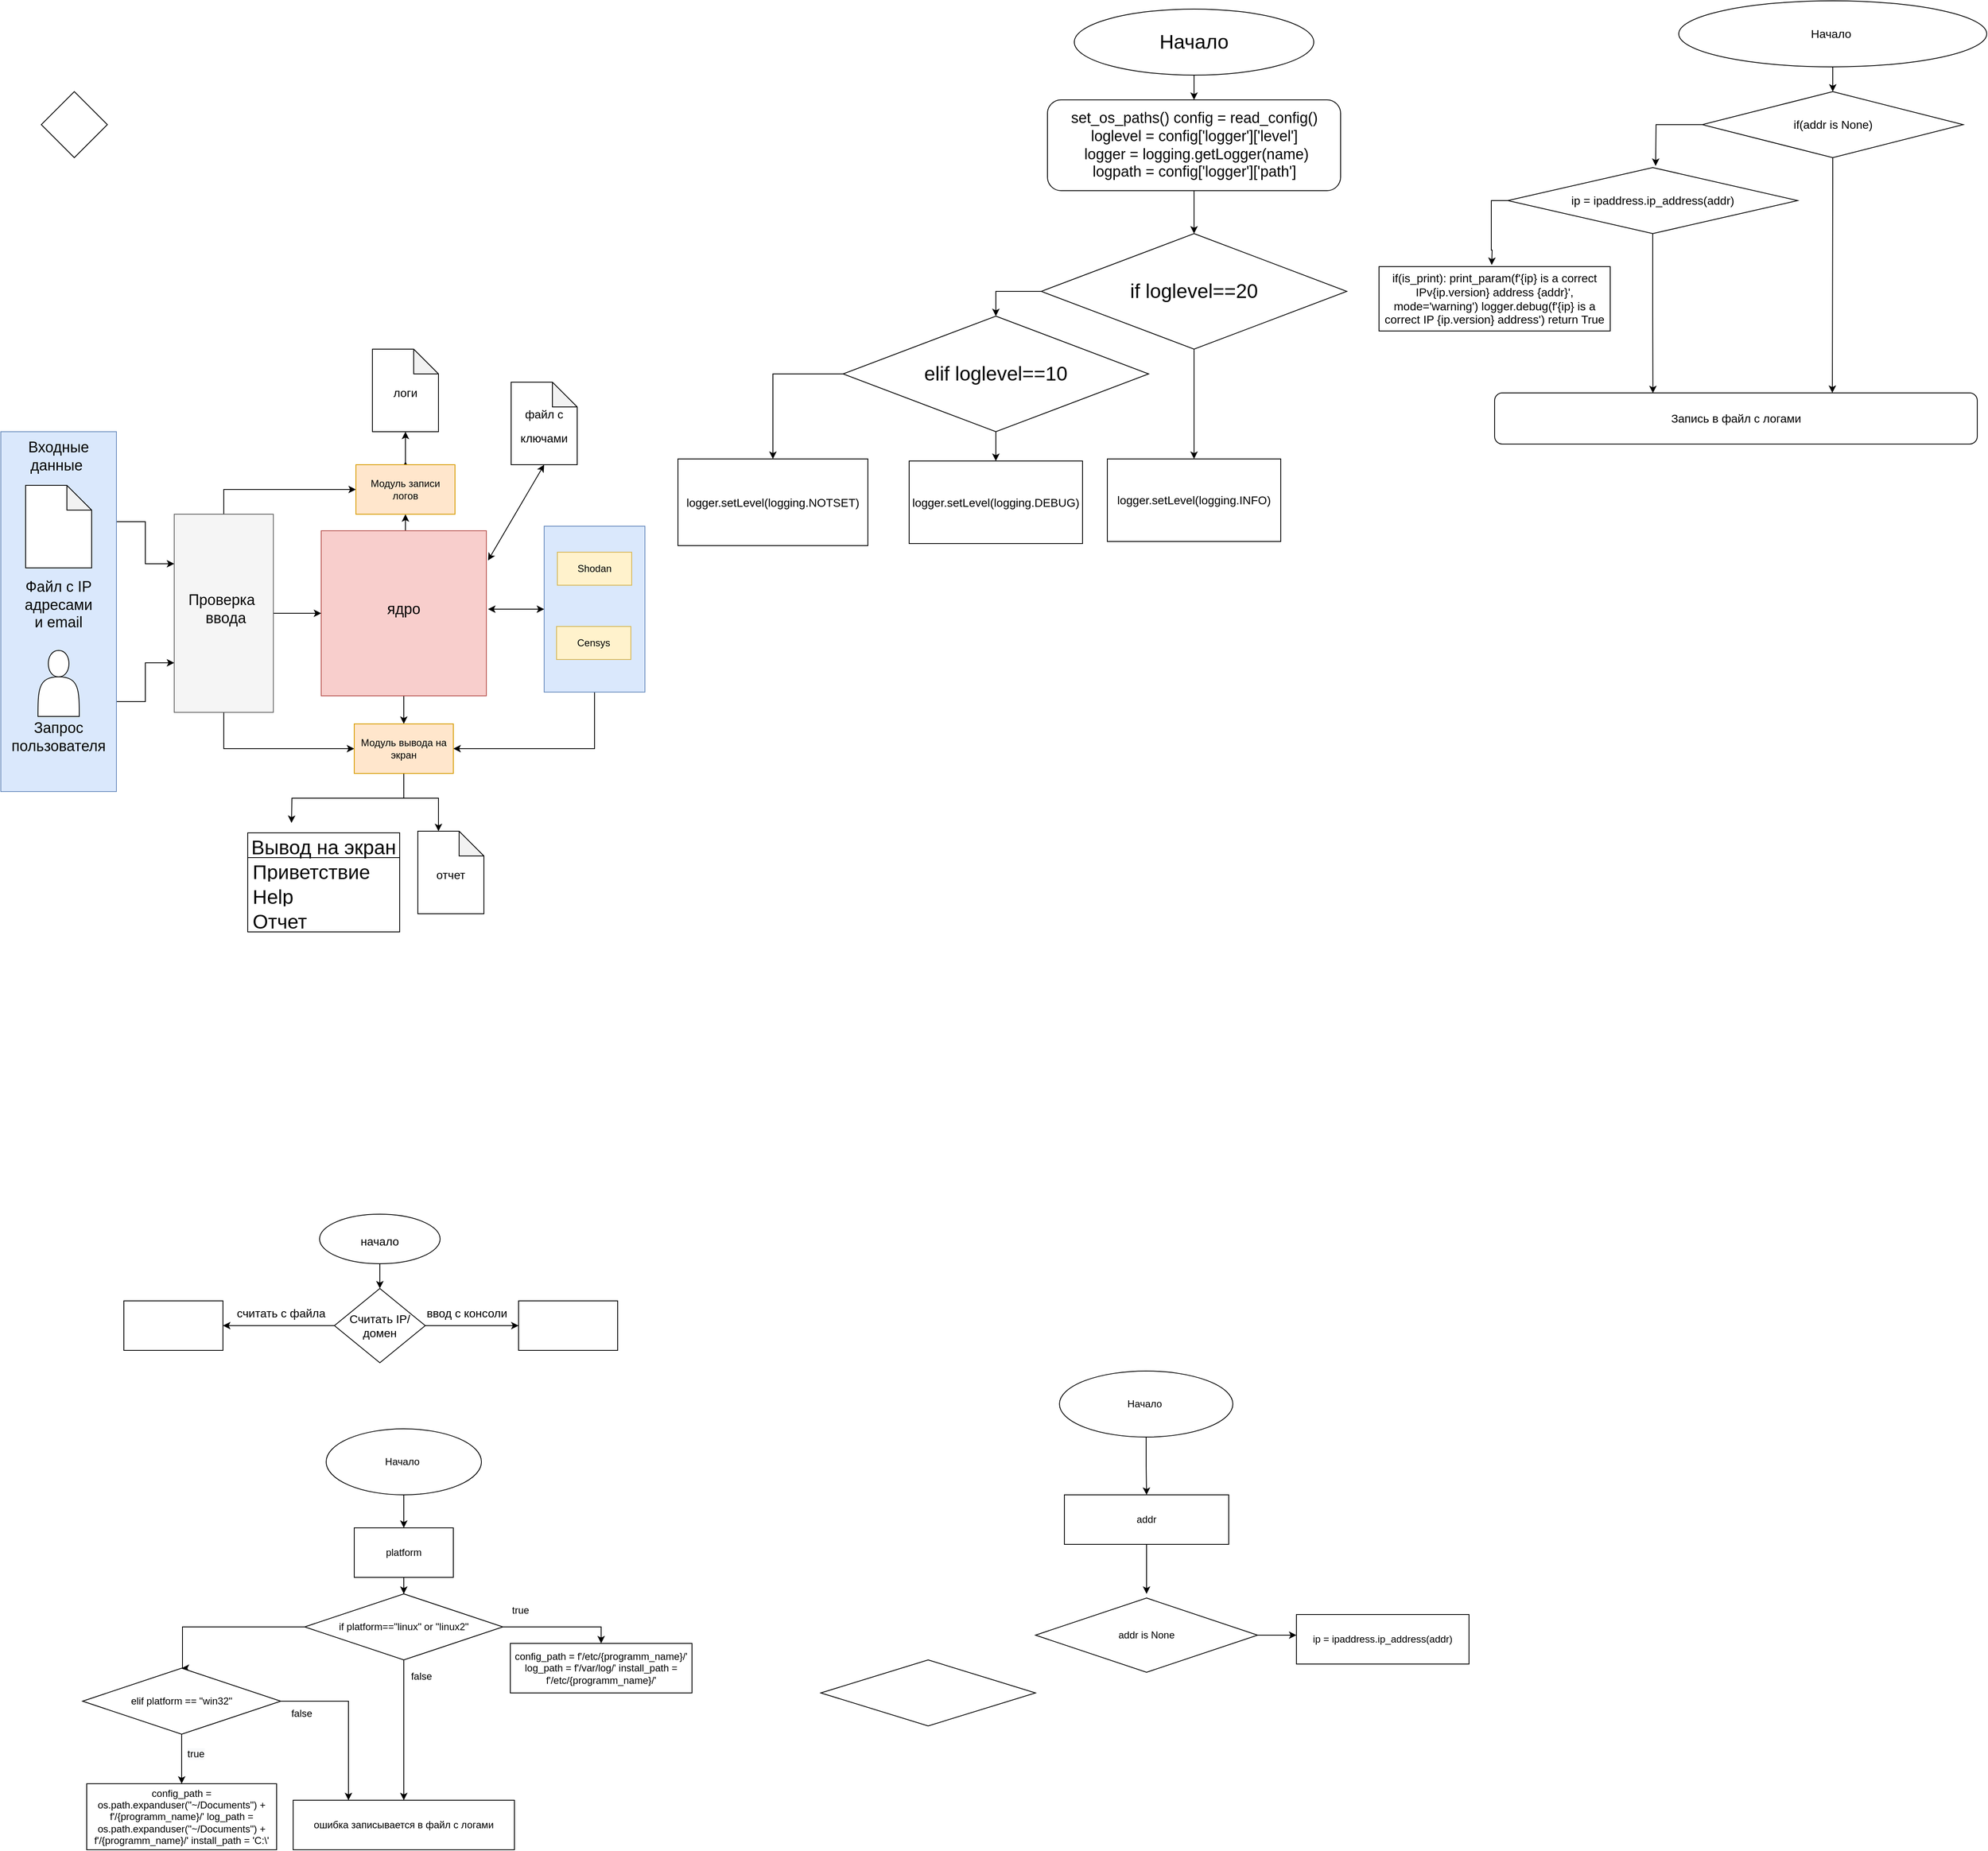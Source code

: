 <mxfile version="20.6.0" type="github">
  <diagram id="up5iI3iQv7PyqTdMi2UR" name="Страница 1">
    <mxGraphModel dx="1510" dy="781" grid="1" gridSize="10" guides="1" tooltips="1" connect="1" arrows="1" fold="1" page="1" pageScale="1" pageWidth="827" pageHeight="1169" math="0" shadow="0">
      <root>
        <mxCell id="0" />
        <mxCell id="1" parent="0" />
        <mxCell id="BEpcIF9MMtaA37C94ts3-64" style="edgeStyle=orthogonalEdgeStyle;rounded=0;orthogonalLoop=1;jettySize=auto;html=1;exitX=0.5;exitY=1;exitDx=0;exitDy=0;entryX=1;entryY=0.5;entryDx=0;entryDy=0;" edge="1" parent="1" source="BEpcIF9MMtaA37C94ts3-62" target="2HNQQZp9qXN_uULMF0lr-79">
          <mxGeometry relative="1" as="geometry" />
        </mxCell>
        <mxCell id="BEpcIF9MMtaA37C94ts3-62" value="" style="rounded=0;whiteSpace=wrap;html=1;fillColor=#dae8fc;strokeColor=#6c8ebf;" vertex="1" parent="1">
          <mxGeometry x="679" y="666.5" width="122" height="201" as="geometry" />
        </mxCell>
        <mxCell id="2HNQQZp9qXN_uULMF0lr-115" style="edgeStyle=orthogonalEdgeStyle;rounded=0;orthogonalLoop=1;jettySize=auto;html=1;exitX=1;exitY=0.75;exitDx=0;exitDy=0;entryX=0;entryY=0.75;entryDx=0;entryDy=0;fontSize=24;" parent="1" source="2HNQQZp9qXN_uULMF0lr-110" target="2HNQQZp9qXN_uULMF0lr-51" edge="1">
          <mxGeometry relative="1" as="geometry" />
        </mxCell>
        <mxCell id="2HNQQZp9qXN_uULMF0lr-125" style="edgeStyle=orthogonalEdgeStyle;rounded=0;orthogonalLoop=1;jettySize=auto;html=1;exitX=1;exitY=0.25;exitDx=0;exitDy=0;fontSize=14;entryX=0;entryY=0.25;entryDx=0;entryDy=0;" parent="1" source="2HNQQZp9qXN_uULMF0lr-110" target="2HNQQZp9qXN_uULMF0lr-51" edge="1">
          <mxGeometry relative="1" as="geometry">
            <mxPoint x="221.077" y="966" as="targetPoint" />
          </mxGeometry>
        </mxCell>
        <mxCell id="2HNQQZp9qXN_uULMF0lr-110" value="" style="rounded=0;whiteSpace=wrap;html=1;fontSize=24;fillColor=#dae8fc;strokeColor=#6c8ebf;" parent="1" vertex="1">
          <mxGeometry x="21" y="552" width="140" height="436" as="geometry" />
        </mxCell>
        <mxCell id="2HNQQZp9qXN_uULMF0lr-89" style="edgeStyle=orthogonalEdgeStyle;rounded=0;orthogonalLoop=1;jettySize=auto;html=1;fontSize=24;" parent="1" source="2HNQQZp9qXN_uULMF0lr-35" target="2HNQQZp9qXN_uULMF0lr-79" edge="1">
          <mxGeometry relative="1" as="geometry" />
        </mxCell>
        <mxCell id="BEpcIF9MMtaA37C94ts3-54" style="edgeStyle=orthogonalEdgeStyle;rounded=0;orthogonalLoop=1;jettySize=auto;html=1;exitX=0.5;exitY=0;exitDx=0;exitDy=0;entryX=0.5;entryY=1;entryDx=0;entryDy=0;" edge="1" parent="1" source="2HNQQZp9qXN_uULMF0lr-35" target="BEpcIF9MMtaA37C94ts3-52">
          <mxGeometry relative="1" as="geometry" />
        </mxCell>
        <mxCell id="2HNQQZp9qXN_uULMF0lr-35" value="" style="whiteSpace=wrap;html=1;aspect=fixed;fillColor=#f8cecc;strokeColor=#b85450;" parent="1" vertex="1">
          <mxGeometry x="409" y="672" width="200" height="200" as="geometry" />
        </mxCell>
        <mxCell id="2HNQQZp9qXN_uULMF0lr-36" value="" style="shape=note;whiteSpace=wrap;html=1;backgroundOutline=1;darkOpacity=0.05;" parent="1" vertex="1">
          <mxGeometry x="51" y="617" width="80" height="100" as="geometry" />
        </mxCell>
        <mxCell id="2HNQQZp9qXN_uULMF0lr-39" value="Shodan" style="rounded=0;whiteSpace=wrap;html=1;fillColor=#fff2cc;strokeColor=#d6b656;" parent="1" vertex="1">
          <mxGeometry x="695" y="698" width="90" height="40" as="geometry" />
        </mxCell>
        <mxCell id="2HNQQZp9qXN_uULMF0lr-40" value="Censys" style="rounded=0;whiteSpace=wrap;html=1;fillColor=#fff2cc;strokeColor=#d6b656;" parent="1" vertex="1">
          <mxGeometry x="694" y="788" width="90" height="40" as="geometry" />
        </mxCell>
        <mxCell id="2HNQQZp9qXN_uULMF0lr-46" value="" style="shape=actor;whiteSpace=wrap;html=1;" parent="1" vertex="1">
          <mxGeometry x="66" y="817" width="50" height="80" as="geometry" />
        </mxCell>
        <mxCell id="2HNQQZp9qXN_uULMF0lr-50" value="&lt;font style=&quot;font-size: 18px;&quot;&gt;Входные данные&amp;nbsp;&lt;/font&gt;" style="text;html=1;strokeColor=none;fillColor=none;align=center;verticalAlign=middle;whiteSpace=wrap;rounded=0;" parent="1" vertex="1">
          <mxGeometry x="61" y="567" width="60" height="30" as="geometry" />
        </mxCell>
        <mxCell id="2HNQQZp9qXN_uULMF0lr-91" style="edgeStyle=orthogonalEdgeStyle;rounded=0;orthogonalLoop=1;jettySize=auto;html=1;entryX=0;entryY=0.5;entryDx=0;entryDy=0;fontSize=24;" parent="1" source="2HNQQZp9qXN_uULMF0lr-51" target="2HNQQZp9qXN_uULMF0lr-79" edge="1">
          <mxGeometry relative="1" as="geometry">
            <Array as="points">
              <mxPoint x="291" y="936" />
            </Array>
          </mxGeometry>
        </mxCell>
        <mxCell id="2HNQQZp9qXN_uULMF0lr-116" style="edgeStyle=orthogonalEdgeStyle;rounded=0;orthogonalLoop=1;jettySize=auto;html=1;exitX=1;exitY=0.5;exitDx=0;exitDy=0;entryX=0;entryY=0.5;entryDx=0;entryDy=0;fontSize=24;" parent="1" source="2HNQQZp9qXN_uULMF0lr-51" target="2HNQQZp9qXN_uULMF0lr-35" edge="1">
          <mxGeometry relative="1" as="geometry" />
        </mxCell>
        <mxCell id="BEpcIF9MMtaA37C94ts3-53" style="edgeStyle=orthogonalEdgeStyle;rounded=0;orthogonalLoop=1;jettySize=auto;html=1;entryX=0;entryY=0.5;entryDx=0;entryDy=0;" edge="1" parent="1" source="2HNQQZp9qXN_uULMF0lr-51" target="BEpcIF9MMtaA37C94ts3-52">
          <mxGeometry relative="1" as="geometry">
            <Array as="points">
              <mxPoint x="291" y="622" />
            </Array>
          </mxGeometry>
        </mxCell>
        <mxCell id="2HNQQZp9qXN_uULMF0lr-51" value="" style="rounded=0;whiteSpace=wrap;html=1;fontSize=18;fillColor=#f5f5f5;fontColor=#333333;strokeColor=#666666;" parent="1" vertex="1">
          <mxGeometry x="231" y="652" width="120" height="240" as="geometry" />
        </mxCell>
        <mxCell id="2HNQQZp9qXN_uULMF0lr-52" value="Проверка&amp;nbsp; &amp;nbsp;ввода" style="text;html=1;strokeColor=none;fillColor=none;align=center;verticalAlign=middle;whiteSpace=wrap;rounded=0;fontSize=18;" parent="1" vertex="1">
          <mxGeometry x="261" y="752" width="60" height="30" as="geometry" />
        </mxCell>
        <mxCell id="2HNQQZp9qXN_uULMF0lr-53" value="Запрос пользователя&lt;br&gt;" style="text;html=1;strokeColor=none;fillColor=none;align=center;verticalAlign=middle;whiteSpace=wrap;rounded=0;fontSize=18;" parent="1" vertex="1">
          <mxGeometry x="61" y="907" width="60" height="30" as="geometry" />
        </mxCell>
        <mxCell id="2HNQQZp9qXN_uULMF0lr-54" value="Файл с IP адресами и email" style="text;html=1;strokeColor=none;fillColor=none;align=center;verticalAlign=middle;whiteSpace=wrap;rounded=0;fontSize=18;" parent="1" vertex="1">
          <mxGeometry x="61" y="747" width="60" height="30" as="geometry" />
        </mxCell>
        <mxCell id="2HNQQZp9qXN_uULMF0lr-56" value="ядро" style="text;html=1;strokeColor=none;fillColor=none;align=center;verticalAlign=middle;whiteSpace=wrap;rounded=0;fontSize=18;" parent="1" vertex="1">
          <mxGeometry x="479" y="752" width="60" height="30" as="geometry" />
        </mxCell>
        <mxCell id="2HNQQZp9qXN_uULMF0lr-105" style="edgeStyle=orthogonalEdgeStyle;rounded=0;orthogonalLoop=1;jettySize=auto;html=1;exitX=0.5;exitY=1;exitDx=0;exitDy=0;entryX=0.5;entryY=0;entryDx=0;entryDy=0;fontSize=24;" parent="1" source="2HNQQZp9qXN_uULMF0lr-79" edge="1">
          <mxGeometry relative="1" as="geometry">
            <mxPoint x="373" y="1026.0" as="targetPoint" />
          </mxGeometry>
        </mxCell>
        <mxCell id="DM3x3-8vK9B7Ih-X84AP-9" style="edgeStyle=orthogonalEdgeStyle;rounded=0;orthogonalLoop=1;jettySize=auto;html=1;entryX=0;entryY=0;entryDx=25;entryDy=0;entryPerimeter=0;" parent="1" source="2HNQQZp9qXN_uULMF0lr-79" target="DM3x3-8vK9B7Ih-X84AP-6" edge="1">
          <mxGeometry relative="1" as="geometry">
            <Array as="points">
              <mxPoint x="509" y="996" />
              <mxPoint x="551" y="996" />
              <mxPoint x="551" y="1036" />
            </Array>
          </mxGeometry>
        </mxCell>
        <mxCell id="2HNQQZp9qXN_uULMF0lr-79" value="Модуль вывода на экран" style="rounded=0;whiteSpace=wrap;html=1;fontSize=12;fillColor=#ffe6cc;strokeColor=#d79b00;" parent="1" vertex="1">
          <mxGeometry x="449" y="906" width="120" height="60" as="geometry" />
        </mxCell>
        <mxCell id="2HNQQZp9qXN_uULMF0lr-101" value="Вывод на экран" style="swimlane;fontStyle=0;childLayout=stackLayout;horizontal=1;startSize=30;horizontalStack=0;resizeParent=1;resizeParentMax=0;resizeLast=0;collapsible=1;marginBottom=0;fontSize=24;" parent="1" vertex="1">
          <mxGeometry x="320" y="1038" width="184" height="120" as="geometry" />
        </mxCell>
        <mxCell id="2HNQQZp9qXN_uULMF0lr-102" value="Приветствие" style="text;strokeColor=none;fillColor=none;align=left;verticalAlign=middle;spacingLeft=4;spacingRight=4;overflow=hidden;points=[[0,0.5],[1,0.5]];portConstraint=eastwest;rotatable=0;fontSize=24;" parent="2HNQQZp9qXN_uULMF0lr-101" vertex="1">
          <mxGeometry y="30" width="184" height="30" as="geometry" />
        </mxCell>
        <mxCell id="2HNQQZp9qXN_uULMF0lr-103" value="Help" style="text;strokeColor=none;fillColor=none;align=left;verticalAlign=middle;spacingLeft=4;spacingRight=4;overflow=hidden;points=[[0,0.5],[1,0.5]];portConstraint=eastwest;rotatable=0;fontSize=24;" parent="2HNQQZp9qXN_uULMF0lr-101" vertex="1">
          <mxGeometry y="60" width="184" height="30" as="geometry" />
        </mxCell>
        <mxCell id="2HNQQZp9qXN_uULMF0lr-104" value="Отчет" style="text;strokeColor=none;fillColor=none;align=left;verticalAlign=middle;spacingLeft=4;spacingRight=4;overflow=hidden;points=[[0,0.5],[1,0.5]];portConstraint=eastwest;rotatable=0;fontSize=24;" parent="2HNQQZp9qXN_uULMF0lr-101" vertex="1">
          <mxGeometry y="90" width="184" height="30" as="geometry" />
        </mxCell>
        <mxCell id="2HNQQZp9qXN_uULMF0lr-111" value="&lt;font style=&quot;font-size: 14px;&quot;&gt;файл с ключами&lt;/font&gt;" style="shape=note;whiteSpace=wrap;html=1;backgroundOutline=1;darkOpacity=0.05;fontSize=24;" parent="1" vertex="1">
          <mxGeometry x="639" y="492" width="80" height="100" as="geometry" />
        </mxCell>
        <mxCell id="2HNQQZp9qXN_uULMF0lr-123" value="" style="endArrow=classic;startArrow=classic;html=1;rounded=0;entryX=0.5;entryY=1;entryDx=0;entryDy=0;entryPerimeter=0;" parent="1" target="2HNQQZp9qXN_uULMF0lr-111" edge="1">
          <mxGeometry width="50" height="50" relative="1" as="geometry">
            <mxPoint x="611" y="708" as="sourcePoint" />
            <mxPoint x="901.0" y="722" as="targetPoint" />
            <Array as="points" />
          </mxGeometry>
        </mxCell>
        <mxCell id="2HNQQZp9qXN_uULMF0lr-140" style="edgeStyle=orthogonalEdgeStyle;rounded=0;orthogonalLoop=1;jettySize=auto;html=1;fontSize=14;" parent="1" source="2HNQQZp9qXN_uULMF0lr-136" target="2HNQQZp9qXN_uULMF0lr-139" edge="1">
          <mxGeometry relative="1" as="geometry" />
        </mxCell>
        <mxCell id="2HNQQZp9qXN_uULMF0lr-136" value="&lt;font style=&quot;font-size: 14px;&quot;&gt;начало&lt;/font&gt;" style="ellipse;whiteSpace=wrap;html=1;fontSize=24;" parent="1" vertex="1">
          <mxGeometry x="407" y="1500" width="146" height="60" as="geometry" />
        </mxCell>
        <mxCell id="2HNQQZp9qXN_uULMF0lr-143" style="edgeStyle=orthogonalEdgeStyle;rounded=0;orthogonalLoop=1;jettySize=auto;html=1;exitX=1;exitY=0.5;exitDx=0;exitDy=0;fontSize=14;" parent="1" source="2HNQQZp9qXN_uULMF0lr-139" target="2HNQQZp9qXN_uULMF0lr-142" edge="1">
          <mxGeometry relative="1" as="geometry" />
        </mxCell>
        <mxCell id="2HNQQZp9qXN_uULMF0lr-144" style="edgeStyle=orthogonalEdgeStyle;rounded=0;orthogonalLoop=1;jettySize=auto;html=1;exitX=0;exitY=0.5;exitDx=0;exitDy=0;fontSize=14;" parent="1" source="2HNQQZp9qXN_uULMF0lr-139" target="2HNQQZp9qXN_uULMF0lr-141" edge="1">
          <mxGeometry relative="1" as="geometry" />
        </mxCell>
        <mxCell id="2HNQQZp9qXN_uULMF0lr-139" value="Считать IP/ домен" style="rhombus;whiteSpace=wrap;html=1;fontSize=14;" parent="1" vertex="1">
          <mxGeometry x="425" y="1590" width="110" height="90" as="geometry" />
        </mxCell>
        <mxCell id="2HNQQZp9qXN_uULMF0lr-141" value="" style="rounded=0;whiteSpace=wrap;html=1;fontSize=14;" parent="1" vertex="1">
          <mxGeometry x="170" y="1605" width="120" height="60" as="geometry" />
        </mxCell>
        <mxCell id="2HNQQZp9qXN_uULMF0lr-142" value="" style="rounded=0;whiteSpace=wrap;html=1;fontSize=14;" parent="1" vertex="1">
          <mxGeometry x="648" y="1605" width="120" height="60" as="geometry" />
        </mxCell>
        <mxCell id="2HNQQZp9qXN_uULMF0lr-145" value="ввод с консоли" style="text;html=1;align=center;verticalAlign=middle;resizable=0;points=[];autosize=1;strokeColor=none;fillColor=none;fontSize=14;" parent="1" vertex="1">
          <mxGeometry x="525" y="1605" width="120" height="30" as="geometry" />
        </mxCell>
        <mxCell id="2HNQQZp9qXN_uULMF0lr-146" value="считать с файла" style="text;html=1;align=center;verticalAlign=middle;resizable=0;points=[];autosize=1;strokeColor=none;fillColor=none;fontSize=14;" parent="1" vertex="1">
          <mxGeometry x="295" y="1605" width="130" height="30" as="geometry" />
        </mxCell>
        <mxCell id="DM3x3-8vK9B7Ih-X84AP-6" value="&lt;font style=&quot;font-size: 14px;&quot;&gt;отчет&lt;/font&gt;" style="shape=note;whiteSpace=wrap;html=1;backgroundOutline=1;darkOpacity=0.05;fontSize=24;" parent="1" vertex="1">
          <mxGeometry x="526" y="1036" width="80" height="100" as="geometry" />
        </mxCell>
        <mxCell id="BEpcIF9MMtaA37C94ts3-4" style="edgeStyle=orthogonalEdgeStyle;rounded=0;orthogonalLoop=1;jettySize=auto;html=1;entryX=0.5;entryY=0;entryDx=0;entryDy=0;" edge="1" parent="1" source="BEpcIF9MMtaA37C94ts3-1" target="BEpcIF9MMtaA37C94ts3-2">
          <mxGeometry relative="1" as="geometry" />
        </mxCell>
        <mxCell id="BEpcIF9MMtaA37C94ts3-1" value="Начало&amp;nbsp;" style="ellipse;whiteSpace=wrap;html=1;" vertex="1" parent="1">
          <mxGeometry x="415" y="1760" width="188" height="80" as="geometry" />
        </mxCell>
        <mxCell id="BEpcIF9MMtaA37C94ts3-5" style="edgeStyle=orthogonalEdgeStyle;rounded=0;orthogonalLoop=1;jettySize=auto;html=1;" edge="1" parent="1" source="BEpcIF9MMtaA37C94ts3-2" target="BEpcIF9MMtaA37C94ts3-3">
          <mxGeometry relative="1" as="geometry" />
        </mxCell>
        <mxCell id="BEpcIF9MMtaA37C94ts3-2" value="platform" style="rounded=0;whiteSpace=wrap;html=1;" vertex="1" parent="1">
          <mxGeometry x="449" y="1880" width="120" height="60" as="geometry" />
        </mxCell>
        <mxCell id="BEpcIF9MMtaA37C94ts3-8" style="edgeStyle=orthogonalEdgeStyle;rounded=0;orthogonalLoop=1;jettySize=auto;html=1;entryX=0.5;entryY=0;entryDx=0;entryDy=0;" edge="1" parent="1" source="BEpcIF9MMtaA37C94ts3-3">
          <mxGeometry relative="1" as="geometry">
            <mxPoint x="240.0" y="2050" as="targetPoint" />
            <Array as="points">
              <mxPoint x="241" y="2000" />
            </Array>
          </mxGeometry>
        </mxCell>
        <mxCell id="BEpcIF9MMtaA37C94ts3-13" style="edgeStyle=orthogonalEdgeStyle;rounded=0;orthogonalLoop=1;jettySize=auto;html=1;entryX=0.5;entryY=0;entryDx=0;entryDy=0;" edge="1" parent="1" source="BEpcIF9MMtaA37C94ts3-3" target="BEpcIF9MMtaA37C94ts3-10">
          <mxGeometry relative="1" as="geometry" />
        </mxCell>
        <mxCell id="BEpcIF9MMtaA37C94ts3-33" style="edgeStyle=orthogonalEdgeStyle;rounded=0;orthogonalLoop=1;jettySize=auto;html=1;entryX=0.5;entryY=0;entryDx=0;entryDy=0;" edge="1" parent="1" source="BEpcIF9MMtaA37C94ts3-3" target="BEpcIF9MMtaA37C94ts3-18">
          <mxGeometry relative="1" as="geometry" />
        </mxCell>
        <mxCell id="BEpcIF9MMtaA37C94ts3-3" value="if platform==&quot;linux&quot; or &quot;linux2&quot;" style="rhombus;whiteSpace=wrap;html=1;" vertex="1" parent="1">
          <mxGeometry x="389" y="1960" width="240" height="80" as="geometry" />
        </mxCell>
        <mxCell id="BEpcIF9MMtaA37C94ts3-34" style="edgeStyle=orthogonalEdgeStyle;rounded=0;orthogonalLoop=1;jettySize=auto;html=1;exitX=0.5;exitY=1;exitDx=0;exitDy=0;entryX=0.5;entryY=0;entryDx=0;entryDy=0;" edge="1" parent="1" source="BEpcIF9MMtaA37C94ts3-7" target="BEpcIF9MMtaA37C94ts3-29">
          <mxGeometry relative="1" as="geometry" />
        </mxCell>
        <mxCell id="BEpcIF9MMtaA37C94ts3-36" style="edgeStyle=orthogonalEdgeStyle;rounded=0;orthogonalLoop=1;jettySize=auto;html=1;exitX=1;exitY=0.5;exitDx=0;exitDy=0;entryX=0.25;entryY=0;entryDx=0;entryDy=0;" edge="1" parent="1" source="BEpcIF9MMtaA37C94ts3-7" target="BEpcIF9MMtaA37C94ts3-18">
          <mxGeometry relative="1" as="geometry">
            <mxPoint x="450" y="2160" as="targetPoint" />
          </mxGeometry>
        </mxCell>
        <mxCell id="BEpcIF9MMtaA37C94ts3-7" value="elif platform == &quot;win32&quot;" style="rhombus;whiteSpace=wrap;html=1;" vertex="1" parent="1">
          <mxGeometry x="120" y="2050" width="240" height="80" as="geometry" />
        </mxCell>
        <mxCell id="BEpcIF9MMtaA37C94ts3-10" value="config_path = f&#39;/etc/{programm_name}/&#39; log_path = f&#39;/var/log/&#39; install_path = f&#39;/etc/{programm_name}/&#39;" style="rounded=0;whiteSpace=wrap;html=1;" vertex="1" parent="1">
          <mxGeometry x="638" y="2020" width="220" height="60" as="geometry" />
        </mxCell>
        <mxCell id="BEpcIF9MMtaA37C94ts3-18" value="ошибка записывается в файл с логами" style="rounded=0;whiteSpace=wrap;html=1;" vertex="1" parent="1">
          <mxGeometry x="375" y="2210" width="268" height="60" as="geometry" />
        </mxCell>
        <mxCell id="BEpcIF9MMtaA37C94ts3-29" value="config_path = os.path.expanduser(&quot;~/Documents&quot;) + f&#39;/{programm_name}/&#39; log_path = os.path.expanduser(&quot;~/Documents&quot;) + f&#39;/{programm_name}/&#39; install_path = &#39;C:\\&#39;" style="rounded=0;whiteSpace=wrap;html=1;" vertex="1" parent="1">
          <mxGeometry x="125" y="2190" width="230" height="80" as="geometry" />
        </mxCell>
        <mxCell id="BEpcIF9MMtaA37C94ts3-37" value="false" style="text;html=1;align=center;verticalAlign=middle;resizable=0;points=[];autosize=1;strokeColor=none;fillColor=none;" vertex="1" parent="1">
          <mxGeometry x="505" y="2045" width="50" height="30" as="geometry" />
        </mxCell>
        <mxCell id="BEpcIF9MMtaA37C94ts3-39" value="true" style="text;html=1;align=center;verticalAlign=middle;resizable=0;points=[];autosize=1;strokeColor=none;fillColor=none;" vertex="1" parent="1">
          <mxGeometry x="630" y="1965" width="40" height="30" as="geometry" />
        </mxCell>
        <mxCell id="BEpcIF9MMtaA37C94ts3-40" value="false" style="text;html=1;align=center;verticalAlign=middle;resizable=0;points=[];autosize=1;strokeColor=none;fillColor=none;" vertex="1" parent="1">
          <mxGeometry x="360" y="2090" width="50" height="30" as="geometry" />
        </mxCell>
        <mxCell id="BEpcIF9MMtaA37C94ts3-42" value="&lt;span style=&quot;color: rgb(0, 0, 0); font-family: Helvetica; font-size: 12px; font-style: normal; font-variant-ligatures: normal; font-variant-caps: normal; font-weight: 400; letter-spacing: normal; orphans: 2; text-align: center; text-indent: 0px; text-transform: none; widows: 2; word-spacing: 0px; -webkit-text-stroke-width: 0px; background-color: rgb(248, 249, 250); text-decoration-thickness: initial; text-decoration-style: initial; text-decoration-color: initial; float: none; display: inline !important;&quot;&gt;true&lt;/span&gt;" style="text;whiteSpace=wrap;html=1;" vertex="1" parent="1">
          <mxGeometry x="245" y="2140" width="50" height="40" as="geometry" />
        </mxCell>
        <mxCell id="BEpcIF9MMtaA37C94ts3-46" style="edgeStyle=orthogonalEdgeStyle;rounded=0;orthogonalLoop=1;jettySize=auto;html=1;entryX=0.5;entryY=0;entryDx=0;entryDy=0;" edge="1" parent="1" source="BEpcIF9MMtaA37C94ts3-43" target="BEpcIF9MMtaA37C94ts3-45">
          <mxGeometry relative="1" as="geometry" />
        </mxCell>
        <mxCell id="BEpcIF9MMtaA37C94ts3-43" value="Начало&amp;nbsp;" style="ellipse;whiteSpace=wrap;html=1;" vertex="1" parent="1">
          <mxGeometry x="1303" y="1690" width="210" height="80" as="geometry" />
        </mxCell>
        <mxCell id="BEpcIF9MMtaA37C94ts3-49" value="" style="edgeStyle=orthogonalEdgeStyle;rounded=0;orthogonalLoop=1;jettySize=auto;html=1;" edge="1" parent="1" target="BEpcIF9MMtaA37C94ts3-48">
          <mxGeometry relative="1" as="geometry">
            <mxPoint x="1408.471" y="2049.99" as="sourcePoint" />
            <Array as="points">
              <mxPoint x="1408" y="2010" />
            </Array>
          </mxGeometry>
        </mxCell>
        <mxCell id="BEpcIF9MMtaA37C94ts3-44" value="addr is None" style="rhombus;whiteSpace=wrap;html=1;" vertex="1" parent="1">
          <mxGeometry x="1274" y="1965" width="269" height="90" as="geometry" />
        </mxCell>
        <mxCell id="BEpcIF9MMtaA37C94ts3-47" style="edgeStyle=orthogonalEdgeStyle;rounded=0;orthogonalLoop=1;jettySize=auto;html=1;entryX=0.5;entryY=0;entryDx=0;entryDy=0;" edge="1" parent="1" source="BEpcIF9MMtaA37C94ts3-45">
          <mxGeometry relative="1" as="geometry">
            <mxPoint x="1408.5" y="1960" as="targetPoint" />
          </mxGeometry>
        </mxCell>
        <mxCell id="BEpcIF9MMtaA37C94ts3-45" value="addr" style="rounded=0;whiteSpace=wrap;html=1;" vertex="1" parent="1">
          <mxGeometry x="1309" y="1840" width="199" height="60" as="geometry" />
        </mxCell>
        <mxCell id="BEpcIF9MMtaA37C94ts3-48" value="ip = ipaddress.ip_address(addr)" style="whiteSpace=wrap;html=1;" vertex="1" parent="1">
          <mxGeometry x="1590" y="1985" width="209" height="60" as="geometry" />
        </mxCell>
        <mxCell id="BEpcIF9MMtaA37C94ts3-50" value="" style="rhombus;whiteSpace=wrap;html=1;" vertex="1" parent="1">
          <mxGeometry x="1014" y="2040" width="260" height="80" as="geometry" />
        </mxCell>
        <mxCell id="BEpcIF9MMtaA37C94ts3-51" value="&lt;font style=&quot;font-size: 14px;&quot;&gt;&lt;font style=&quot;vertical-align: inherit;&quot;&gt;&lt;font style=&quot;vertical-align: inherit;&quot;&gt;логи&lt;/font&gt;&lt;/font&gt;&lt;/font&gt;" style="shape=note;whiteSpace=wrap;html=1;backgroundOutline=1;darkOpacity=0.05;fontSize=24;" vertex="1" parent="1">
          <mxGeometry x="471" y="452" width="80" height="100" as="geometry" />
        </mxCell>
        <mxCell id="BEpcIF9MMtaA37C94ts3-57" style="edgeStyle=orthogonalEdgeStyle;rounded=0;orthogonalLoop=1;jettySize=auto;html=1;exitX=0.5;exitY=0;exitDx=0;exitDy=0;" edge="1" parent="1" source="BEpcIF9MMtaA37C94ts3-52">
          <mxGeometry relative="1" as="geometry">
            <mxPoint x="511" y="588.0" as="targetPoint" />
          </mxGeometry>
        </mxCell>
        <mxCell id="BEpcIF9MMtaA37C94ts3-58" style="edgeStyle=orthogonalEdgeStyle;rounded=0;orthogonalLoop=1;jettySize=auto;html=1;exitX=0.5;exitY=0;exitDx=0;exitDy=0;entryX=0.5;entryY=1;entryDx=0;entryDy=0;entryPerimeter=0;" edge="1" parent="1" source="BEpcIF9MMtaA37C94ts3-52" target="BEpcIF9MMtaA37C94ts3-51">
          <mxGeometry relative="1" as="geometry" />
        </mxCell>
        <mxCell id="BEpcIF9MMtaA37C94ts3-52" value="Модуль записи логов" style="rounded=0;whiteSpace=wrap;html=1;fontSize=12;fillColor=#ffe6cc;strokeColor=#d79b00;" vertex="1" parent="1">
          <mxGeometry x="451" y="592" width="120" height="60" as="geometry" />
        </mxCell>
        <mxCell id="BEpcIF9MMtaA37C94ts3-63" value="" style="endArrow=classic;startArrow=classic;html=1;rounded=0;entryX=0;entryY=0.5;entryDx=0;entryDy=0;" edge="1" parent="1" target="BEpcIF9MMtaA37C94ts3-62">
          <mxGeometry width="50" height="50" relative="1" as="geometry">
            <mxPoint x="611" y="767" as="sourcePoint" />
            <mxPoint x="671" y="738" as="targetPoint" />
          </mxGeometry>
        </mxCell>
        <mxCell id="BEpcIF9MMtaA37C94ts3-70" style="edgeStyle=orthogonalEdgeStyle;rounded=0;orthogonalLoop=1;jettySize=auto;html=1;entryX=0.5;entryY=0;entryDx=0;entryDy=0;" edge="1" parent="1" source="BEpcIF9MMtaA37C94ts3-65" target="BEpcIF9MMtaA37C94ts3-66">
          <mxGeometry relative="1" as="geometry" />
        </mxCell>
        <mxCell id="BEpcIF9MMtaA37C94ts3-65" value="&lt;font style=&quot;font-size: 24px;&quot;&gt;Начало&lt;/font&gt;" style="ellipse;whiteSpace=wrap;html=1;" vertex="1" parent="1">
          <mxGeometry x="1321" y="40" width="290" height="80" as="geometry" />
        </mxCell>
        <mxCell id="BEpcIF9MMtaA37C94ts3-74" style="edgeStyle=orthogonalEdgeStyle;rounded=0;orthogonalLoop=1;jettySize=auto;html=1;exitX=0.5;exitY=1;exitDx=0;exitDy=0;" edge="1" parent="1" source="BEpcIF9MMtaA37C94ts3-66" target="BEpcIF9MMtaA37C94ts3-67">
          <mxGeometry relative="1" as="geometry" />
        </mxCell>
        <mxCell id="BEpcIF9MMtaA37C94ts3-66" value="&lt;font style=&quot;font-size: 18px;&quot;&gt;set_os_paths() config = read_config() &lt;br&gt;loglevel = config[&#39;logger&#39;][&#39;level&#39;]&lt;br&gt;&amp;nbsp;logger = logging.getLogger(name) &lt;br&gt;logpath = config[&#39;logger&#39;][&#39;path&#39;]&lt;/font&gt;" style="rounded=1;whiteSpace=wrap;html=1;" vertex="1" parent="1">
          <mxGeometry x="1288.5" y="150" width="355" height="110" as="geometry" />
        </mxCell>
        <mxCell id="BEpcIF9MMtaA37C94ts3-75" style="edgeStyle=orthogonalEdgeStyle;rounded=0;orthogonalLoop=1;jettySize=auto;html=1;exitX=0;exitY=0.5;exitDx=0;exitDy=0;entryX=0.5;entryY=0;entryDx=0;entryDy=0;" edge="1" parent="1" source="BEpcIF9MMtaA37C94ts3-67" target="BEpcIF9MMtaA37C94ts3-68">
          <mxGeometry relative="1" as="geometry" />
        </mxCell>
        <mxCell id="BEpcIF9MMtaA37C94ts3-82" style="edgeStyle=orthogonalEdgeStyle;rounded=0;orthogonalLoop=1;jettySize=auto;html=1;entryX=0.5;entryY=0;entryDx=0;entryDy=0;" edge="1" parent="1" source="BEpcIF9MMtaA37C94ts3-67" target="BEpcIF9MMtaA37C94ts3-81">
          <mxGeometry relative="1" as="geometry" />
        </mxCell>
        <mxCell id="BEpcIF9MMtaA37C94ts3-67" value="&lt;font style=&quot;font-size: 24px;&quot;&gt;if loglevel==20&lt;/font&gt;" style="rhombus;whiteSpace=wrap;html=1;" vertex="1" parent="1">
          <mxGeometry x="1281" y="312" width="370" height="140" as="geometry" />
        </mxCell>
        <mxCell id="BEpcIF9MMtaA37C94ts3-77" style="edgeStyle=orthogonalEdgeStyle;rounded=0;orthogonalLoop=1;jettySize=auto;html=1;exitX=0;exitY=0.5;exitDx=0;exitDy=0;" edge="1" parent="1" source="BEpcIF9MMtaA37C94ts3-68" target="BEpcIF9MMtaA37C94ts3-78">
          <mxGeometry relative="1" as="geometry">
            <mxPoint x="987" y="512" as="targetPoint" />
          </mxGeometry>
        </mxCell>
        <mxCell id="BEpcIF9MMtaA37C94ts3-80" style="edgeStyle=orthogonalEdgeStyle;rounded=0;orthogonalLoop=1;jettySize=auto;html=1;exitX=0.5;exitY=1;exitDx=0;exitDy=0;entryX=0.5;entryY=0;entryDx=0;entryDy=0;" edge="1" parent="1" source="BEpcIF9MMtaA37C94ts3-68" target="BEpcIF9MMtaA37C94ts3-79">
          <mxGeometry relative="1" as="geometry" />
        </mxCell>
        <mxCell id="BEpcIF9MMtaA37C94ts3-68" value="&lt;font style=&quot;font-size: 24px;&quot;&gt;elif loglevel==10&lt;/font&gt;" style="rhombus;whiteSpace=wrap;html=1;" vertex="1" parent="1">
          <mxGeometry x="1041" y="412" width="370" height="140" as="geometry" />
        </mxCell>
        <mxCell id="BEpcIF9MMtaA37C94ts3-78" value="&lt;font style=&quot;font-size: 14px;&quot;&gt;logger.setLevel(logging.NOTSET)&lt;/font&gt;" style="rounded=0;whiteSpace=wrap;html=1;" vertex="1" parent="1">
          <mxGeometry x="841" y="585" width="230" height="105" as="geometry" />
        </mxCell>
        <mxCell id="BEpcIF9MMtaA37C94ts3-79" value="&lt;font style=&quot;font-size: 14px;&quot;&gt;logger.setLevel(logging.DEBUG)&lt;/font&gt;" style="rounded=0;whiteSpace=wrap;html=1;" vertex="1" parent="1">
          <mxGeometry x="1121" y="587.5" width="210" height="100" as="geometry" />
        </mxCell>
        <mxCell id="BEpcIF9MMtaA37C94ts3-81" value="&lt;font style=&quot;font-size: 14px;&quot;&gt;logger.setLevel(logging.INFO)&lt;/font&gt;" style="rounded=0;whiteSpace=wrap;html=1;" vertex="1" parent="1">
          <mxGeometry x="1361" y="585" width="210" height="100" as="geometry" />
        </mxCell>
        <mxCell id="BEpcIF9MMtaA37C94ts3-85" style="edgeStyle=orthogonalEdgeStyle;rounded=0;orthogonalLoop=1;jettySize=auto;html=1;entryX=0.5;entryY=0;entryDx=0;entryDy=0;fontSize=14;" edge="1" parent="1" source="BEpcIF9MMtaA37C94ts3-83" target="BEpcIF9MMtaA37C94ts3-84">
          <mxGeometry relative="1" as="geometry" />
        </mxCell>
        <mxCell id="BEpcIF9MMtaA37C94ts3-83" value="Начало&amp;nbsp;" style="ellipse;whiteSpace=wrap;html=1;fontSize=14;" vertex="1" parent="1">
          <mxGeometry x="2053" y="30" width="373" height="80" as="geometry" />
        </mxCell>
        <mxCell id="BEpcIF9MMtaA37C94ts3-88" style="edgeStyle=orthogonalEdgeStyle;rounded=0;orthogonalLoop=1;jettySize=auto;html=1;exitX=0;exitY=0.5;exitDx=0;exitDy=0;entryX=0.5;entryY=0;entryDx=0;entryDy=0;fontSize=14;" edge="1" parent="1" source="BEpcIF9MMtaA37C94ts3-84">
          <mxGeometry relative="1" as="geometry">
            <mxPoint x="2025" y="230" as="targetPoint" />
          </mxGeometry>
        </mxCell>
        <mxCell id="BEpcIF9MMtaA37C94ts3-90" style="edgeStyle=orthogonalEdgeStyle;rounded=0;orthogonalLoop=1;jettySize=auto;html=1;fontSize=14;" edge="1" parent="1" source="BEpcIF9MMtaA37C94ts3-84" target="BEpcIF9MMtaA37C94ts3-89">
          <mxGeometry relative="1" as="geometry">
            <Array as="points">
              <mxPoint x="2239" y="250" />
              <mxPoint x="2239" y="250" />
            </Array>
          </mxGeometry>
        </mxCell>
        <mxCell id="BEpcIF9MMtaA37C94ts3-84" value="if(addr is None)" style="rhombus;whiteSpace=wrap;html=1;fontSize=14;" vertex="1" parent="1">
          <mxGeometry x="2081.5" y="140" width="316" height="80" as="geometry" />
        </mxCell>
        <mxCell id="BEpcIF9MMtaA37C94ts3-89" value="Запись в файл с логами" style="rounded=1;whiteSpace=wrap;html=1;fontSize=14;" vertex="1" parent="1">
          <mxGeometry x="1830" y="505" width="584.5" height="62" as="geometry" />
        </mxCell>
        <mxCell id="BEpcIF9MMtaA37C94ts3-96" style="edgeStyle=orthogonalEdgeStyle;rounded=0;orthogonalLoop=1;jettySize=auto;html=1;exitX=0;exitY=0.5;exitDx=0;exitDy=0;fontSize=14;" edge="1" parent="1" source="BEpcIF9MMtaA37C94ts3-93">
          <mxGeometry relative="1" as="geometry">
            <mxPoint x="1826.5" y="350" as="targetPoint" />
          </mxGeometry>
        </mxCell>
        <mxCell id="BEpcIF9MMtaA37C94ts3-102" style="edgeStyle=orthogonalEdgeStyle;rounded=0;orthogonalLoop=1;jettySize=auto;html=1;exitX=0.5;exitY=1;exitDx=0;exitDy=0;entryX=0.328;entryY=0.005;entryDx=0;entryDy=0;entryPerimeter=0;fontSize=14;" edge="1" parent="1" source="BEpcIF9MMtaA37C94ts3-93" target="BEpcIF9MMtaA37C94ts3-89">
          <mxGeometry relative="1" as="geometry" />
        </mxCell>
        <mxCell id="BEpcIF9MMtaA37C94ts3-93" value="ip = ipaddress.ip_address(addr)" style="rhombus;whiteSpace=wrap;html=1;fontSize=14;" vertex="1" parent="1">
          <mxGeometry x="1846" y="232" width="351" height="80" as="geometry" />
        </mxCell>
        <mxCell id="BEpcIF9MMtaA37C94ts3-94" value="" style="rhombus;whiteSpace=wrap;html=1;fontSize=14;" vertex="1" parent="1">
          <mxGeometry x="70" y="140" width="80" height="80" as="geometry" />
        </mxCell>
        <mxCell id="BEpcIF9MMtaA37C94ts3-97" value="if(is_print): print_param(f&#39;{ip} is a correct IPv{ip.version} address {addr}&#39;, mode=&#39;warning&#39;) logger.debug(f&#39;{ip} is a correct IP {ip.version} address&#39;) return True" style="rounded=0;whiteSpace=wrap;html=1;fontSize=14;" vertex="1" parent="1">
          <mxGeometry x="1690" y="352" width="280" height="78" as="geometry" />
        </mxCell>
      </root>
    </mxGraphModel>
  </diagram>
</mxfile>

